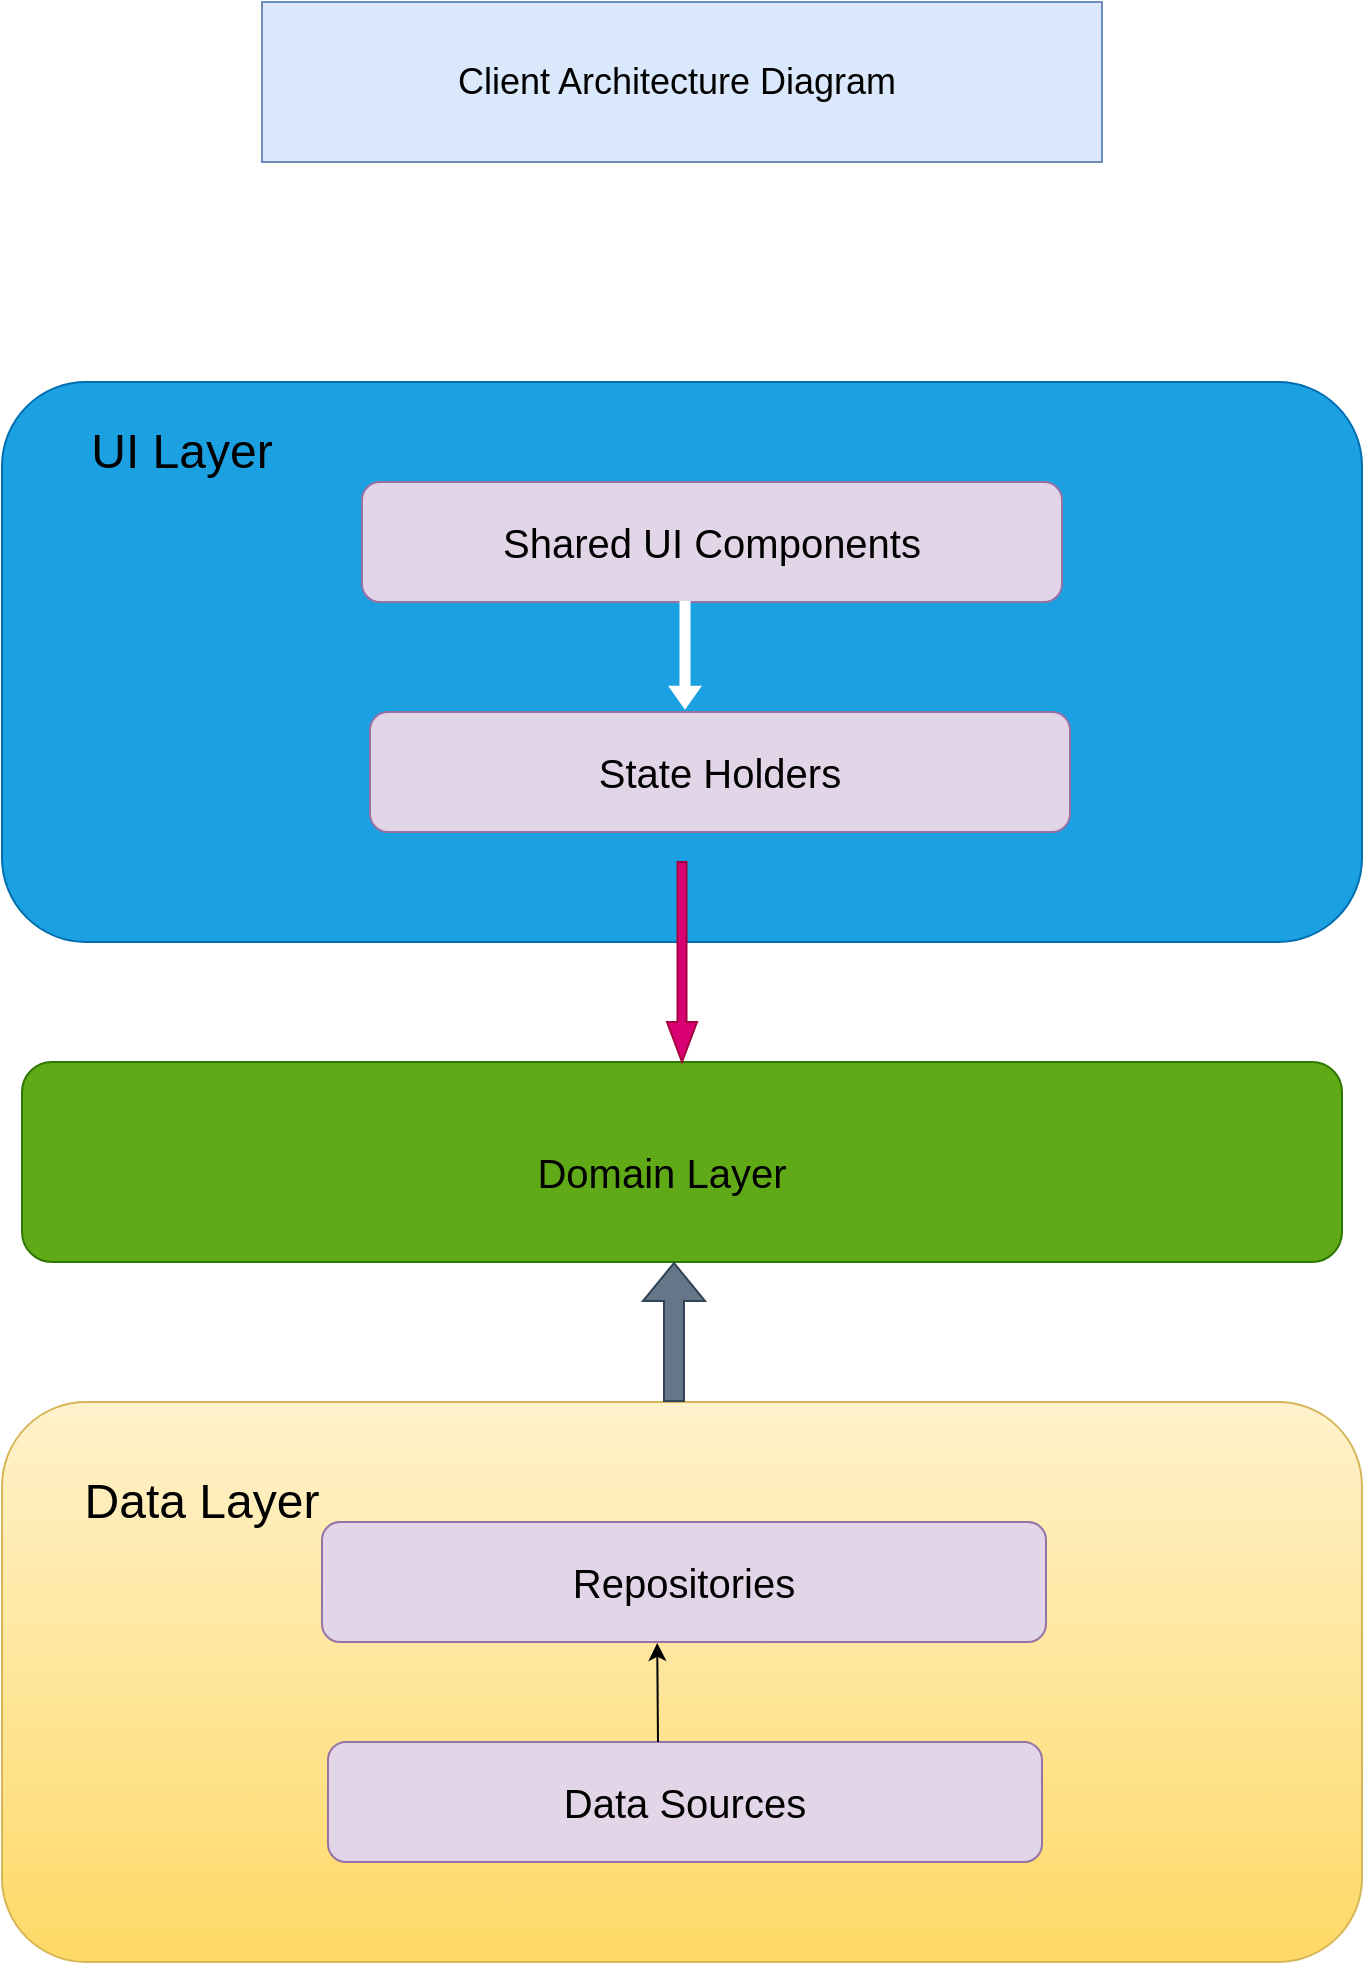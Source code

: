 <mxfile version="20.8.20" type="github">
  <diagram name="Page-1" id="5kCVSf4v04z-oxUp5uqG">
    <mxGraphModel dx="515" dy="742" grid="1" gridSize="10" guides="1" tooltips="1" connect="1" arrows="1" fold="1" page="1" pageScale="1" pageWidth="850" pageHeight="1100" math="0" shadow="0">
      <root>
        <mxCell id="0" />
        <mxCell id="1" parent="0" />
        <mxCell id="ZgakYuG961wQ7lz9D0dg-1" value="&lt;h2&gt;&lt;span style=&quot;font-weight: normal;&quot;&gt;Client Architecture Diagram&amp;nbsp;&lt;/span&gt;&lt;/h2&gt;" style="text;html=1;align=center;verticalAlign=middle;whiteSpace=wrap;rounded=0;fillColor=#dae8fc;strokeColor=#6c8ebf;" vertex="1" parent="1">
          <mxGeometry x="240" y="70" width="420" height="80" as="geometry" />
        </mxCell>
        <mxCell id="ZgakYuG961wQ7lz9D0dg-3" value="" style="rounded=1;whiteSpace=wrap;html=1;strokeColor=#006EAF;fillColor=#1ba1e2;fontColor=#ffffff;" vertex="1" parent="1">
          <mxGeometry x="110" y="260" width="680" height="280" as="geometry" />
        </mxCell>
        <mxCell id="ZgakYuG961wQ7lz9D0dg-4" value="UI Layer" style="text;html=1;strokeColor=none;fillColor=none;align=center;verticalAlign=middle;whiteSpace=wrap;rounded=0;fontSize=24;" vertex="1" parent="1">
          <mxGeometry x="140" y="270" width="120" height="50" as="geometry" />
        </mxCell>
        <mxCell id="ZgakYuG961wQ7lz9D0dg-5" value="Shared UI Components" style="rounded=1;whiteSpace=wrap;html=1;strokeColor=#9673a6;fontSize=20;fillColor=#e1d5e7;" vertex="1" parent="1">
          <mxGeometry x="290" y="310" width="350" height="60" as="geometry" />
        </mxCell>
        <mxCell id="ZgakYuG961wQ7lz9D0dg-6" value="State Holders" style="rounded=1;whiteSpace=wrap;html=1;strokeColor=#9673a6;fontSize=20;fillColor=#e1d5e7;" vertex="1" parent="1">
          <mxGeometry x="294" y="425" width="350" height="60" as="geometry" />
        </mxCell>
        <mxCell id="ZgakYuG961wQ7lz9D0dg-9" value="" style="shape=singleArrow;direction=south;whiteSpace=wrap;html=1;strokeColor=#FFFFFF;fontSize=20;" vertex="1" parent="1">
          <mxGeometry x="444" y="370" width="15" height="53" as="geometry" />
        </mxCell>
        <mxCell id="ZgakYuG961wQ7lz9D0dg-10" value="" style="rounded=1;whiteSpace=wrap;html=1;strokeColor=#2D7600;fontSize=20;fillColor=#60a917;fontColor=#ffffff;" vertex="1" parent="1">
          <mxGeometry x="120" y="600" width="660" height="100" as="geometry" />
        </mxCell>
        <mxCell id="ZgakYuG961wQ7lz9D0dg-11" value="Domain Layer" style="text;html=1;strokeColor=none;fillColor=none;align=center;verticalAlign=middle;whiteSpace=wrap;rounded=0;fontSize=20;" vertex="1" parent="1">
          <mxGeometry x="320" y="640" width="240" height="30" as="geometry" />
        </mxCell>
        <mxCell id="ZgakYuG961wQ7lz9D0dg-13" value="" style="rounded=1;whiteSpace=wrap;html=1;strokeColor=#d6b656;fillColor=#fff2cc;gradientColor=#ffd966;" vertex="1" parent="1">
          <mxGeometry x="110" y="770" width="680" height="280" as="geometry" />
        </mxCell>
        <mxCell id="ZgakYuG961wQ7lz9D0dg-14" value="Data Layer" style="text;html=1;strokeColor=none;fillColor=none;align=center;verticalAlign=middle;whiteSpace=wrap;rounded=0;fontSize=24;" vertex="1" parent="1">
          <mxGeometry x="150" y="790" width="120" height="60" as="geometry" />
        </mxCell>
        <mxCell id="ZgakYuG961wQ7lz9D0dg-15" value="Repositories" style="rounded=1;whiteSpace=wrap;html=1;strokeColor=#9673a6;fontSize=20;fillColor=#e1d5e7;" vertex="1" parent="1">
          <mxGeometry x="270" y="830" width="362" height="60" as="geometry" />
        </mxCell>
        <mxCell id="ZgakYuG961wQ7lz9D0dg-16" value="" style="shape=singleArrow;direction=south;whiteSpace=wrap;html=1;strokeColor=#A50040;fontSize=20;fillColor=#d80073;fontColor=#ffffff;" vertex="1" parent="1">
          <mxGeometry x="442.5" y="500" width="15" height="100" as="geometry" />
        </mxCell>
        <mxCell id="ZgakYuG961wQ7lz9D0dg-17" value="Data Sources" style="rounded=1;whiteSpace=wrap;html=1;strokeColor=#9673a6;fontSize=20;fillColor=#e1d5e7;" vertex="1" parent="1">
          <mxGeometry x="273" y="940" width="357" height="60" as="geometry" />
        </mxCell>
        <mxCell id="ZgakYuG961wQ7lz9D0dg-19" value="" style="shape=flexArrow;endArrow=classic;html=1;rounded=0;fontSize=20;endWidth=54;endSize=6.74;" edge="1" parent="1" source="ZgakYuG961wQ7lz9D0dg-13">
          <mxGeometry width="50" height="50" relative="1" as="geometry">
            <mxPoint x="450" y="750" as="sourcePoint" />
            <mxPoint x="450" y="770.711" as="targetPoint" />
          </mxGeometry>
        </mxCell>
        <mxCell id="ZgakYuG961wQ7lz9D0dg-21" value="" style="shape=flexArrow;endArrow=classic;html=1;rounded=0;fontSize=20;fillColor=#647687;strokeColor=#314354;" edge="1" parent="1">
          <mxGeometry width="50" height="50" relative="1" as="geometry">
            <mxPoint x="446" y="770" as="sourcePoint" />
            <mxPoint x="446" y="700" as="targetPoint" />
          </mxGeometry>
        </mxCell>
        <mxCell id="ZgakYuG961wQ7lz9D0dg-24" value="" style="endArrow=classic;html=1;rounded=0;fontSize=20;entryX=0.463;entryY=1.008;entryDx=0;entryDy=0;entryPerimeter=0;" edge="1" parent="1" target="ZgakYuG961wQ7lz9D0dg-15">
          <mxGeometry width="50" height="50" relative="1" as="geometry">
            <mxPoint x="438" y="940" as="sourcePoint" />
            <mxPoint x="480" y="890" as="targetPoint" />
          </mxGeometry>
        </mxCell>
      </root>
    </mxGraphModel>
  </diagram>
</mxfile>
